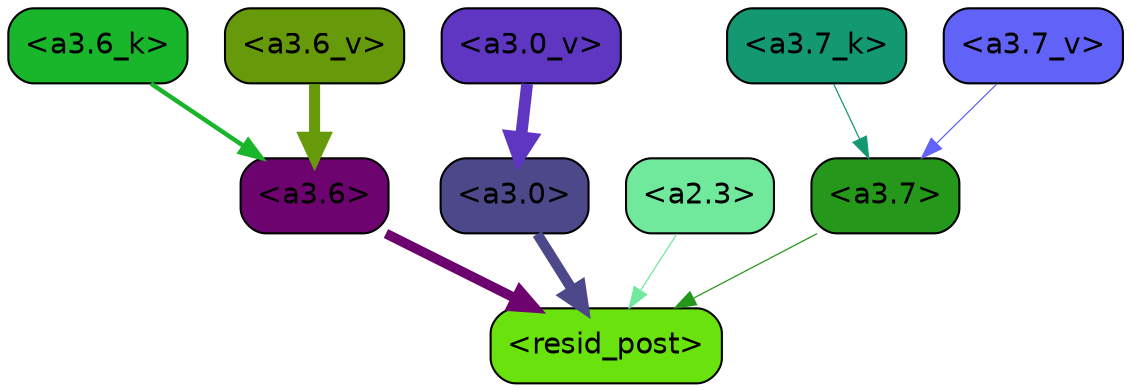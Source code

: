 strict digraph "" {
	graph [bgcolor=transparent,
		layout=dot,
		overlap=false,
		splines=true
	];
	"<a3.7>"	[color=black,
		fillcolor="#25971a",
		fontname=Helvetica,
		shape=box,
		style="filled, rounded"];
	"<resid_post>"	[color=black,
		fillcolor="#6ae20e",
		fontname=Helvetica,
		shape=box,
		style="filled, rounded"];
	"<a3.7>" -> "<resid_post>"	[color="#25971a",
		penwidth=0.6];
	"<a3.6>"	[color=black,
		fillcolor="#6d036e",
		fontname=Helvetica,
		shape=box,
		style="filled, rounded"];
	"<a3.6>" -> "<resid_post>"	[color="#6d036e",
		penwidth=4.749041676521301];
	"<a3.0>"	[color=black,
		fillcolor="#4d488a",
		fontname=Helvetica,
		shape=box,
		style="filled, rounded"];
	"<a3.0>" -> "<resid_post>"	[color="#4d488a",
		penwidth=5.004215121269226];
	"<a2.3>"	[color=black,
		fillcolor="#70e99d",
		fontname=Helvetica,
		shape=box,
		style="filled, rounded"];
	"<a2.3>" -> "<resid_post>"	[color="#70e99d",
		penwidth=0.6];
	"<a3.7_k>"	[color=black,
		fillcolor="#139872",
		fontname=Helvetica,
		shape=box,
		style="filled, rounded"];
	"<a3.7_k>" -> "<a3.7>"	[color="#139872",
		penwidth=0.6];
	"<a3.6_k>"	[color=black,
		fillcolor="#19b52a",
		fontname=Helvetica,
		shape=box,
		style="filled, rounded"];
	"<a3.6_k>" -> "<a3.6>"	[color="#19b52a",
		penwidth=2.13908451795578];
	"<a3.7_v>"	[color=black,
		fillcolor="#6162f7",
		fontname=Helvetica,
		shape=box,
		style="filled, rounded"];
	"<a3.7_v>" -> "<a3.7>"	[color="#6162f7",
		penwidth=0.6];
	"<a3.6_v>"	[color=black,
		fillcolor="#679a0a",
		fontname=Helvetica,
		shape=box,
		style="filled, rounded"];
	"<a3.6_v>" -> "<a3.6>"	[color="#679a0a",
		penwidth=5.297133803367615];
	"<a3.0_v>"	[color=black,
		fillcolor="#5e36c1",
		fontname=Helvetica,
		shape=box,
		style="filled, rounded"];
	"<a3.0_v>" -> "<a3.0>"	[color="#5e36c1",
		penwidth=5.680712580680847];
}
